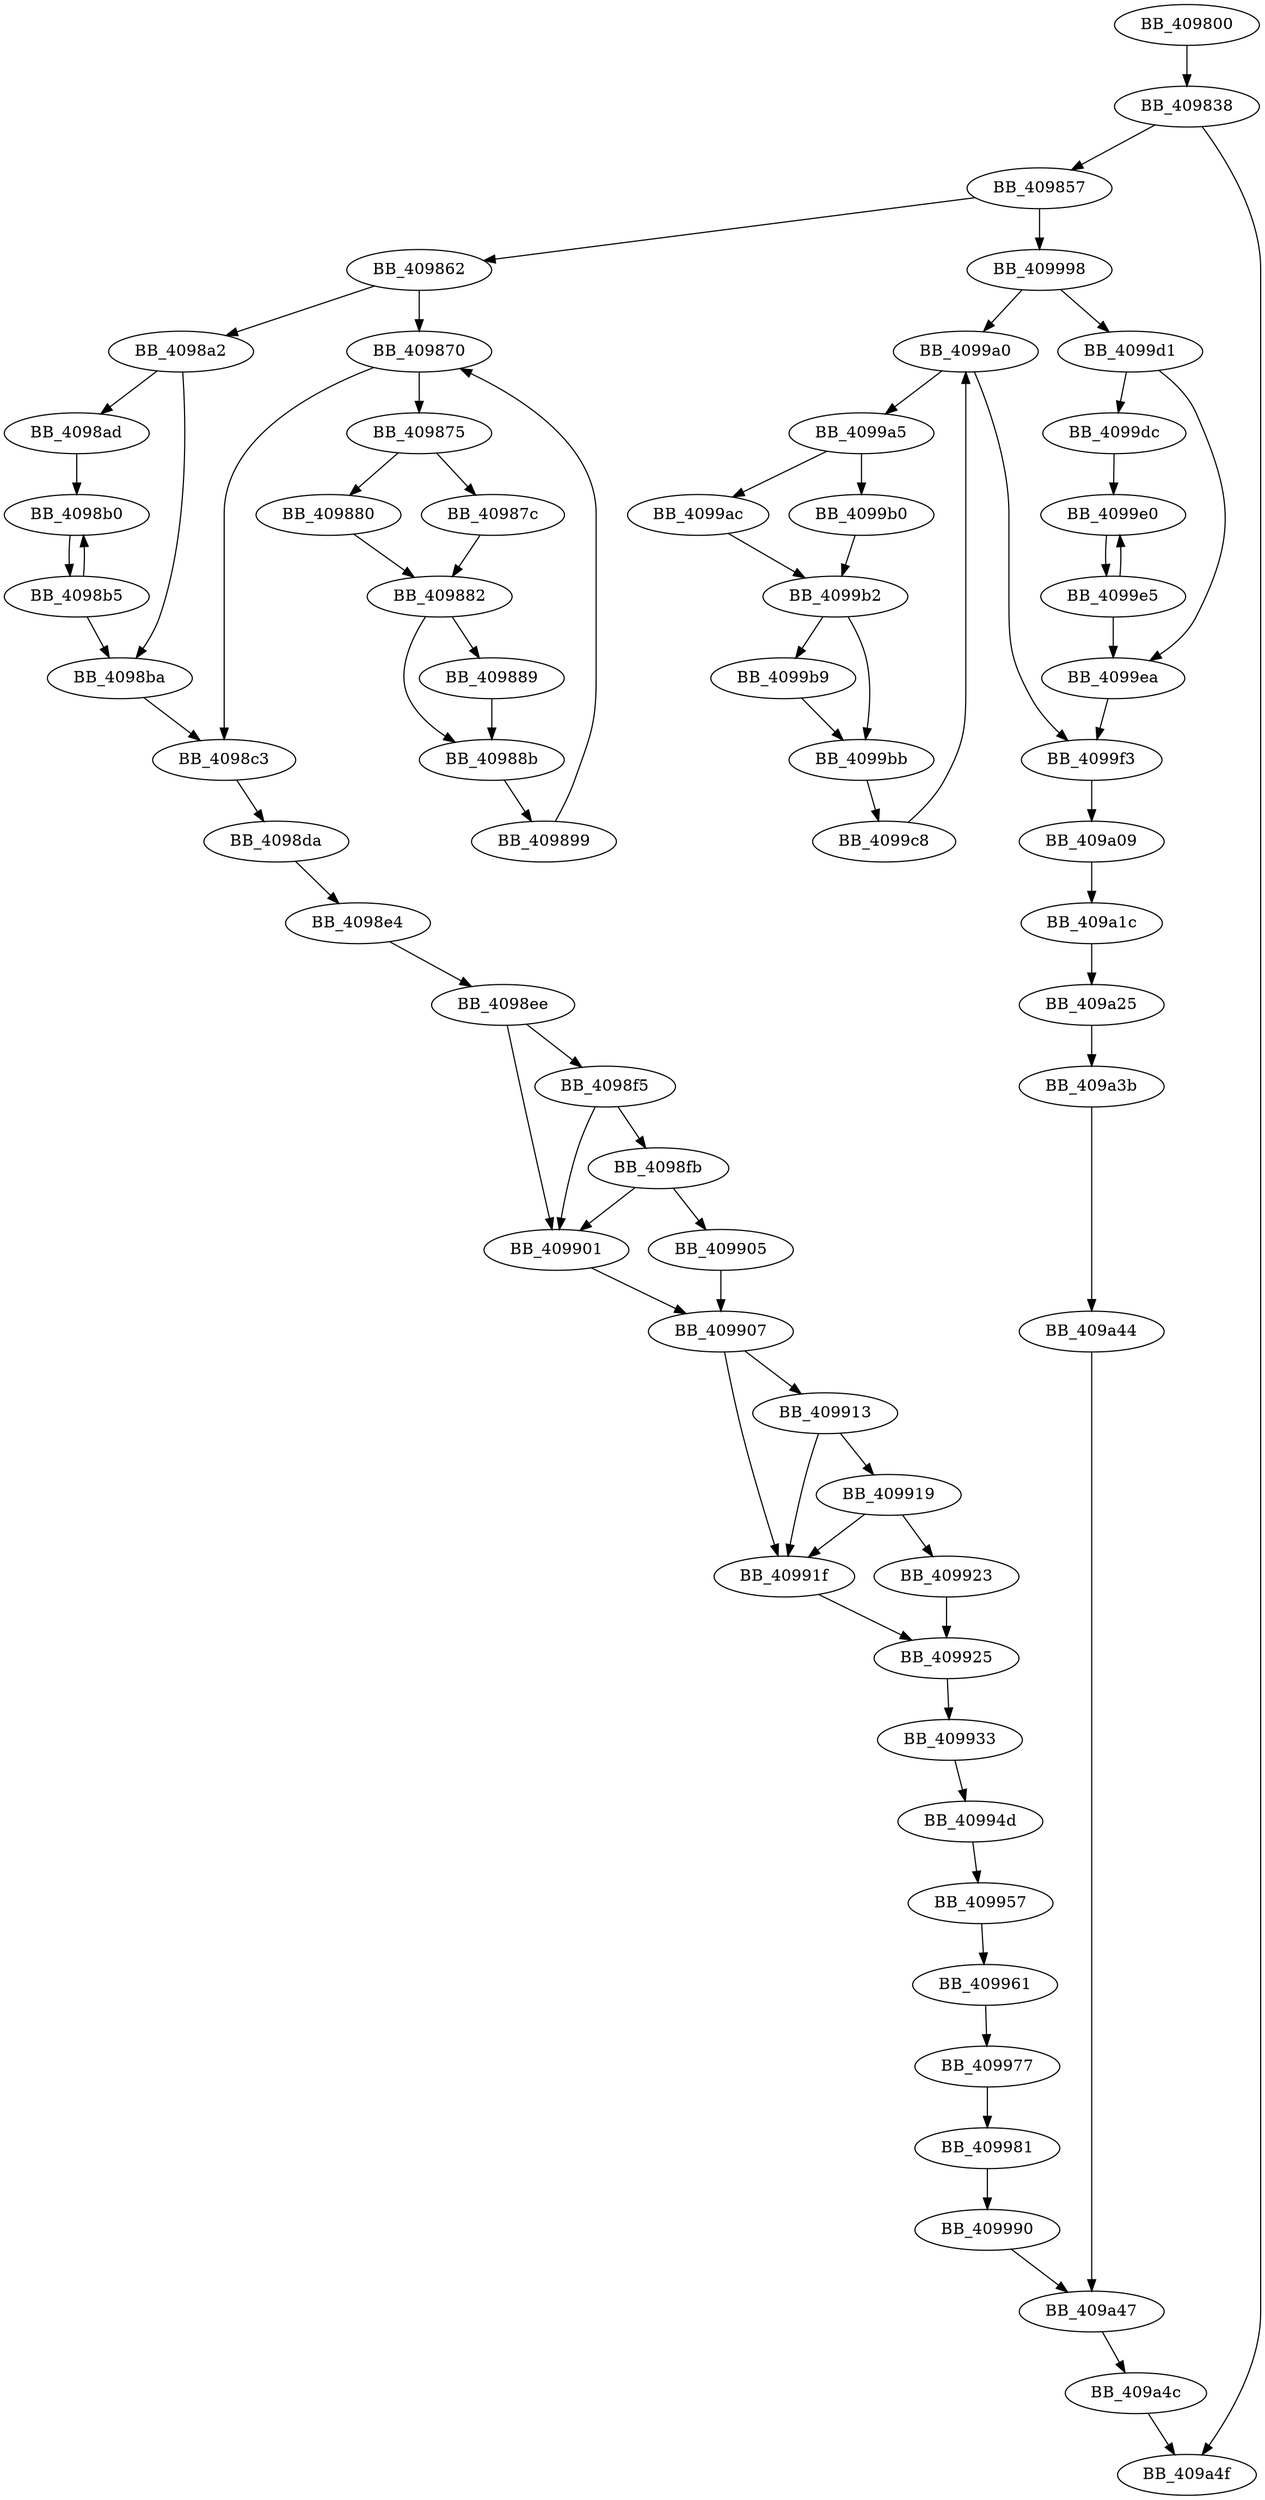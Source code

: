DiGraph sub_409800{
BB_409800->BB_409838
BB_409838->BB_409857
BB_409838->BB_409a4f
BB_409857->BB_409862
BB_409857->BB_409998
BB_409862->BB_409870
BB_409862->BB_4098a2
BB_409870->BB_409875
BB_409870->BB_4098c3
BB_409875->BB_40987c
BB_409875->BB_409880
BB_40987c->BB_409882
BB_409880->BB_409882
BB_409882->BB_409889
BB_409882->BB_40988b
BB_409889->BB_40988b
BB_40988b->BB_409899
BB_409899->BB_409870
BB_4098a2->BB_4098ad
BB_4098a2->BB_4098ba
BB_4098ad->BB_4098b0
BB_4098b0->BB_4098b5
BB_4098b5->BB_4098b0
BB_4098b5->BB_4098ba
BB_4098ba->BB_4098c3
BB_4098c3->BB_4098da
BB_4098da->BB_4098e4
BB_4098e4->BB_4098ee
BB_4098ee->BB_4098f5
BB_4098ee->BB_409901
BB_4098f5->BB_4098fb
BB_4098f5->BB_409901
BB_4098fb->BB_409901
BB_4098fb->BB_409905
BB_409901->BB_409907
BB_409905->BB_409907
BB_409907->BB_409913
BB_409907->BB_40991f
BB_409913->BB_409919
BB_409913->BB_40991f
BB_409919->BB_40991f
BB_409919->BB_409923
BB_40991f->BB_409925
BB_409923->BB_409925
BB_409925->BB_409933
BB_409933->BB_40994d
BB_40994d->BB_409957
BB_409957->BB_409961
BB_409961->BB_409977
BB_409977->BB_409981
BB_409981->BB_409990
BB_409990->BB_409a47
BB_409998->BB_4099a0
BB_409998->BB_4099d1
BB_4099a0->BB_4099a5
BB_4099a0->BB_4099f3
BB_4099a5->BB_4099ac
BB_4099a5->BB_4099b0
BB_4099ac->BB_4099b2
BB_4099b0->BB_4099b2
BB_4099b2->BB_4099b9
BB_4099b2->BB_4099bb
BB_4099b9->BB_4099bb
BB_4099bb->BB_4099c8
BB_4099c8->BB_4099a0
BB_4099d1->BB_4099dc
BB_4099d1->BB_4099ea
BB_4099dc->BB_4099e0
BB_4099e0->BB_4099e5
BB_4099e5->BB_4099e0
BB_4099e5->BB_4099ea
BB_4099ea->BB_4099f3
BB_4099f3->BB_409a09
BB_409a09->BB_409a1c
BB_409a1c->BB_409a25
BB_409a25->BB_409a3b
BB_409a3b->BB_409a44
BB_409a44->BB_409a47
BB_409a47->BB_409a4c
BB_409a4c->BB_409a4f
}
